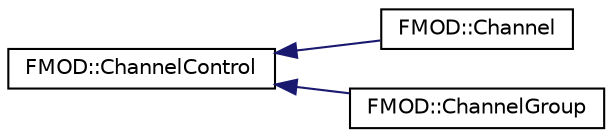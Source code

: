 digraph "Graphical Class Hierarchy"
{
  edge [fontname="Helvetica",fontsize="10",labelfontname="Helvetica",labelfontsize="10"];
  node [fontname="Helvetica",fontsize="10",shape=record];
  rankdir="LR";
  Node1 [label="FMOD::ChannelControl",height=0.2,width=0.4,color="black", fillcolor="white", style="filled",URL="$class_f_m_o_d_1_1_channel_control.html"];
  Node1 -> Node2 [dir="back",color="midnightblue",fontsize="10",style="solid",fontname="Helvetica"];
  Node2 [label="FMOD::Channel",height=0.2,width=0.4,color="black", fillcolor="white", style="filled",URL="$class_f_m_o_d_1_1_channel.html"];
  Node1 -> Node3 [dir="back",color="midnightblue",fontsize="10",style="solid",fontname="Helvetica"];
  Node3 [label="FMOD::ChannelGroup",height=0.2,width=0.4,color="black", fillcolor="white", style="filled",URL="$class_f_m_o_d_1_1_channel_group.html"];
}
